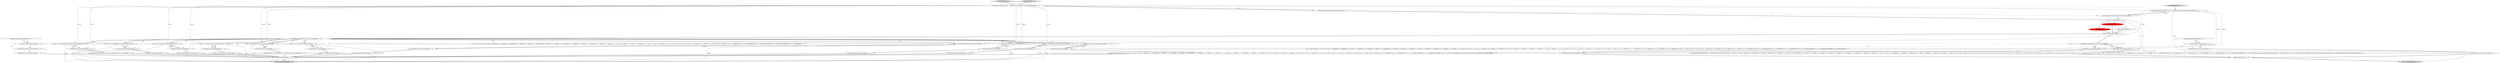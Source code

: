 digraph {
20 [style = filled, label = "enterOuterAlt(_localctx,8)@@@74@@@['1', '1', '0']", fillcolor = white, shape = ellipse image = "AAA0AAABBB1BBB"];
4 [style = filled, label = "{setState(584)identifier()}@@@75@@@['1', '1', '0']", fillcolor = white, shape = ellipse image = "AAA0AAABBB1BBB"];
19 [style = filled, label = "_errHandler.sync(this)@@@8@@@['1', '1', '1']", fillcolor = white, shape = ellipse image = "AAA0AAABBB1BBB"];
60 [style = filled, label = "setState(321)@@@7@@@['0', '0', '1']", fillcolor = white, shape = ellipse image = "AAA0AAABBB3BBB"];
44 [style = filled, label = "setState(590)@@@7@@@['0', '1', '0']", fillcolor = red, shape = ellipse image = "AAA1AAABBB2BBB"];
24 [style = filled, label = "primaryExpression['1', '0', '0']", fillcolor = lightgray, shape = diamond image = "AAA0AAABBB1BBB"];
38 [style = filled, label = "_localctx = new CastContext(_localctx)@@@10@@@['1', '1', '0']", fillcolor = white, shape = ellipse image = "AAA0AAABBB1BBB"];
45 [style = filled, label = "primaryExpression['0', '1', '0']", fillcolor = lightgray, shape = diamond image = "AAA0AAABBB2BBB"];
49 [style = filled, label = "_errHandler.reportError(this,re)@@@52@@@['0', '0', '1']", fillcolor = white, shape = ellipse image = "AAA0AAABBB3BBB"];
32 [style = filled, label = "return _localctx@@@108@@@['1', '1', '0']", fillcolor = lightgray, shape = ellipse image = "AAA0AAABBB1BBB"];
52 [style = filled, label = "enterRule(_localctx,24,RULE_groupingExpressions)@@@4@@@['0', '0', '1']", fillcolor = white, shape = ellipse image = "AAA0AAABBB3BBB"];
1 [style = filled, label = "PrimaryExpressionContext _localctx = new PrimaryExpressionContext(_ctx,getState())@@@3@@@['1', '1', '0']", fillcolor = white, shape = ellipse image = "AAA0AAABBB1BBB"];
13 [style = filled, label = "int _la@@@5@@@['1', '1', '1']", fillcolor = white, shape = ellipse image = "AAA0AAABBB1BBB"];
5 [style = filled, label = "_localctx = new StarContext(_localctx)@@@31@@@['1', '1', '0']", fillcolor = white, shape = ellipse image = "AAA0AAABBB1BBB"];
10 [style = filled, label = "{setState(572)match(ASTERISK)}@@@33@@@['1', '1', '0']", fillcolor = white, shape = ellipse image = "AAA0AAABBB1BBB"];
48 [style = filled, label = "{setState(320)expression()}@@@43@@@['0', '0', '1']", fillcolor = white, shape = ellipse image = "AAA0AAABBB3BBB"];
61 [style = filled, label = "return _localctx@@@58@@@['0', '0', '1']", fillcolor = lightgray, shape = ellipse image = "AAA0AAABBB3BBB"];
7 [style = filled, label = "_localctx = new StarContext(_localctx)@@@38@@@['1', '1', '0']", fillcolor = white, shape = ellipse image = "AAA0AAABBB1BBB"];
33 [style = filled, label = "_localctx = new ParenthesizedExpressionContext(_localctx)@@@87@@@['1', '1', '0']", fillcolor = white, shape = ellipse image = "AAA0AAABBB1BBB"];
25 [style = filled, label = "_errHandler.reportError(this,re)@@@102@@@['1', '1', '0']", fillcolor = white, shape = ellipse image = "AAA0AAABBB1BBB"];
12 [style = filled, label = "(((_la) & ~0x3f) == 0 && ((1L << _la) & ((1L << ANALYZE) | (1L << ANALYZED) | (1L << CATALOGS) | (1L << COLUMNS) | (1L << DEBUG) | (1L << EXECUTABLE) | (1L << EXPLAIN) | (1L << FORMAT) | (1L << FUNCTIONS) | (1L << GRAPHVIZ) | (1L << MAPPED) | (1L << OPTIMIZED) | (1L << PARSED) | (1L << PHYSICAL) | (1L << PLAN) | (1L << RLIKE) | (1L << QUERY) | (1L << SCHEMAS) | (1L << SHOW) | (1L << SYS) | (1L << TABLES))) != 0) || ((((_la - 64)) & ~0x3f) == 0 && ((1L << (_la - 64)) & ((1L << (TEXT - 64)) | (1L << (TYPE - 64)) | (1L << (TYPES - 64)) | (1L << (VERIFY - 64)) | (1L << (IDENTIFIER - 64)) | (1L << (DIGIT_IDENTIFIER - 64)) | (1L << (QUOTED_IDENTIFIER - 64)) | (1L << (BACKQUOTED_IDENTIFIER - 64)))) != 0)@@@43@@@['1', '1', '0']", fillcolor = white, shape = diamond image = "AAA0AAABBB1BBB"];
29 [style = filled, label = "enterOuterAlt(_localctx,3)@@@25@@@['1', '1', '0']", fillcolor = white, shape = ellipse image = "AAA0AAABBB1BBB"];
41 [style = filled, label = "enterOuterAlt(_localctx,9)@@@81@@@['1', '1', '0']", fillcolor = white, shape = ellipse image = "AAA0AAABBB1BBB"];
42 [style = filled, label = "{setState(569)castExpression()}@@@12@@@['1', '1', '0']", fillcolor = white, shape = ellipse image = "AAA0AAABBB1BBB"];
26 [style = filled, label = "_errHandler.recover(this,re)@@@103@@@['1', '1', '0']", fillcolor = white, shape = ellipse image = "AAA0AAABBB1BBB"];
57 [style = filled, label = "_localctx.exception = re@@@51@@@['0', '0', '1']", fillcolor = white, shape = ellipse image = "AAA0AAABBB3BBB"];
53 [style = filled, label = "groupingExpressions['0', '0', '1']", fillcolor = lightgray, shape = diamond image = "AAA0AAABBB3BBB"];
54 [style = filled, label = "RecognitionException re@@@50@@@['0', '0', '1']", fillcolor = white, shape = diamond image = "AAA0AAABBB3BBB"];
34 [style = filled, label = "enterRule(_localctx,56,RULE_primaryExpression)@@@4@@@['1', '1', '0']", fillcolor = white, shape = ellipse image = "AAA0AAABBB1BBB"];
59 [style = filled, label = "getInterpreter().adaptivePredict(_input,41,_ctx)@@@9@@@['0', '0', '1']", fillcolor = white, shape = diamond image = "AAA0AAABBB3BBB"];
28 [style = filled, label = "{setState(579)functionExpression()}@@@57@@@['1', '1', '0']", fillcolor = white, shape = ellipse image = "AAA0AAABBB1BBB"];
8 [style = filled, label = "{setState(580)match(T__0)setState(581)query()setState(582)match(T__1)}@@@64@@@['1', '1', '0']", fillcolor = white, shape = ellipse image = "AAA0AAABBB1BBB"];
16 [style = filled, label = "{setState(576)_la = _input.LA(1)if ((((_la) & ~0x3f) == 0 && ((1L << _la) & ((1L << ANALYZE) | (1L << ANALYZED) | (1L << CATALOGS) | (1L << COLUMNS) | (1L << DEBUG) | (1L << EXECUTABLE) | (1L << EXPLAIN) | (1L << FORMAT) | (1L << FUNCTIONS) | (1L << GRAPHVIZ) | (1L << MAPPED) | (1L << OPTIMIZED) | (1L << PARSED) | (1L << PHYSICAL) | (1L << PLAN) | (1L << RLIKE) | (1L << QUERY) | (1L << SCHEMAS) | (1L << SHOW) | (1L << SYS) | (1L << TABLES))) != 0) || ((((_la - 64)) & ~0x3f) == 0 && ((1L << (_la - 64)) & ((1L << (TEXT - 64)) | (1L << (TYPE - 64)) | (1L << (TYPES - 64)) | (1L << (VERIFY - 64)) | (1L << (IDENTIFIER - 64)) | (1L << (DIGIT_IDENTIFIER - 64)) | (1L << (QUOTED_IDENTIFIER - 64)) | (1L << (BACKQUOTED_IDENTIFIER - 64)))) != 0)) {{setState(573)qualifiedName()setState(574)match(DOT)}}setState(578)match(ASTERISK)}@@@40@@@['1', '1', '0']", fillcolor = white, shape = ellipse image = "AAA0AAABBB1BBB"];
27 [style = filled, label = "{setState(570)extractExpression()}@@@19@@@['1', '1', '0']", fillcolor = white, shape = ellipse image = "AAA0AAABBB1BBB"];
15 [style = filled, label = "_localctx = new ConstantDefaultContext(_localctx)@@@24@@@['1', '1', '0']", fillcolor = white, shape = ellipse image = "AAA0AAABBB1BBB"];
56 [style = filled, label = "enterOuterAlt(_localctx,1)@@@10@@@['0', '0', '1']", fillcolor = white, shape = ellipse image = "AAA0AAABBB3BBB"];
35 [style = filled, label = "_localctx = new ExtractContext(_localctx)@@@17@@@['1', '1', '0']", fillcolor = white, shape = ellipse image = "AAA0AAABBB1BBB"];
22 [style = filled, label = "{setState(585)qualifiedName()}@@@82@@@['1', '1', '0']", fillcolor = white, shape = ellipse image = "AAA0AAABBB1BBB"];
3 [style = filled, label = "setState(588)@@@7@@@['1', '0', '0']", fillcolor = red, shape = ellipse image = "AAA1AAABBB1BBB"];
11 [style = filled, label = "getInterpreter().adaptivePredict(_input,82,_ctx)@@@9@@@['1', '1', '0']", fillcolor = white, shape = diamond image = "AAA0AAABBB1BBB"];
55 [style = filled, label = "enterOuterAlt(_localctx,2)@@@42@@@['0', '0', '1']", fillcolor = white, shape = ellipse image = "AAA0AAABBB3BBB"];
58 [style = filled, label = "GroupingExpressionsContext _localctx = new GroupingExpressionsContext(_ctx,getState())@@@3@@@['0', '0', '1']", fillcolor = white, shape = ellipse image = "AAA0AAABBB3BBB"];
21 [style = filled, label = "enterOuterAlt(_localctx,2)@@@18@@@['1', '1', '0']", fillcolor = white, shape = ellipse image = "AAA0AAABBB1BBB"];
51 [style = filled, label = "{exitRule()}@@@55@@@['0', '0', '1']", fillcolor = white, shape = ellipse image = "AAA0AAABBB3BBB"];
50 [style = filled, label = "{setState(308)match(T__0)setState(317)_la = _input.LA(1)if ((((_la) & ~0x3f) == 0 && ((1L << _la) & ((1L << T__0) | (1L << ANALYZE) | (1L << ANALYZED) | (1L << CAST) | (1L << CATALOGS) | (1L << COLUMNS) | (1L << DEBUG) | (1L << EXECUTABLE) | (1L << EXISTS) | (1L << EXPLAIN) | (1L << EXTRACT) | (1L << FALSE) | (1L << FORMAT) | (1L << FUNCTIONS) | (1L << GRAPHVIZ) | (1L << MAPPED) | (1L << MATCH) | (1L << NOT) | (1L << NULL) | (1L << OPTIMIZED) | (1L << PARSED) | (1L << PHYSICAL) | (1L << PLAN) | (1L << RLIKE) | (1L << QUERY) | (1L << SCHEMAS) | (1L << SHOW) | (1L << SYS) | (1L << TABLES))) != 0) || ((((_la - 64)) & ~0x3f) == 0 && ((1L << (_la - 64)) & ((1L << (TEXT - 64)) | (1L << (TRUE - 64)) | (1L << (TYPE - 64)) | (1L << (TYPES - 64)) | (1L << (VERIFY - 64)) | (1L << (FUNCTION_ESC - 64)) | (1L << (DATE_ESC - 64)) | (1L << (TIME_ESC - 64)) | (1L << (TIMESTAMP_ESC - 64)) | (1L << (GUID_ESC - 64)) | (1L << (PLUS - 64)) | (1L << (MINUS - 64)) | (1L << (ASTERISK - 64)) | (1L << (PARAM - 64)) | (1L << (STRING - 64)) | (1L << (INTEGER_VALUE - 64)) | (1L << (DECIMAL_VALUE - 64)) | (1L << (IDENTIFIER - 64)) | (1L << (DIGIT_IDENTIFIER - 64)) | (1L << (QUOTED_IDENTIFIER - 64)) | (1L << (BACKQUOTED_IDENTIFIER - 64)))) != 0)) {{setState(309)expression()setState(314)_errHandler.sync(this)_la = _input.LA(1)while (_la == T__2) {{{setState(310)match(T__2)setState(311)expression()}}setState(316)_errHandler.sync(this)_la = _input.LA(1)}}}setState(319)match(T__1)}@@@11@@@['0', '0', '1']", fillcolor = white, shape = ellipse image = "AAA0AAABBB3BBB"];
40 [style = filled, label = "_localctx = new FunctionContext(_localctx)@@@55@@@['1', '1', '0']", fillcolor = white, shape = ellipse image = "AAA0AAABBB1BBB"];
30 [style = filled, label = "_localctx.exception = re@@@101@@@['1', '1', '0']", fillcolor = white, shape = ellipse image = "AAA0AAABBB1BBB"];
36 [style = filled, label = "enterOuterAlt(_localctx,5)@@@39@@@['1', '1', '0']", fillcolor = white, shape = ellipse image = "AAA0AAABBB1BBB"];
37 [style = filled, label = "_localctx = new ColumnReferenceContext(_localctx)@@@73@@@['1', '1', '0']", fillcolor = white, shape = ellipse image = "AAA0AAABBB1BBB"];
9 [style = filled, label = "{setState(571)constant()}@@@26@@@['1', '1', '0']", fillcolor = white, shape = ellipse image = "AAA0AAABBB1BBB"];
43 [style = filled, label = "enterOuterAlt(_localctx,10)@@@88@@@['1', '1', '0']", fillcolor = white, shape = ellipse image = "AAA0AAABBB1BBB"];
0 [style = filled, label = "{exitRule()}@@@105@@@['1', '1', '0']", fillcolor = white, shape = ellipse image = "AAA0AAABBB1BBB"];
46 [style = filled, label = "(((_la) & ~0x3f) == 0 && ((1L << _la) & ((1L << T__0) | (1L << ANALYZE) | (1L << ANALYZED) | (1L << CAST) | (1L << CATALOGS) | (1L << COLUMNS) | (1L << DEBUG) | (1L << EXECUTABLE) | (1L << EXISTS) | (1L << EXPLAIN) | (1L << EXTRACT) | (1L << FALSE) | (1L << FORMAT) | (1L << FUNCTIONS) | (1L << GRAPHVIZ) | (1L << MAPPED) | (1L << MATCH) | (1L << NOT) | (1L << NULL) | (1L << OPTIMIZED) | (1L << PARSED) | (1L << PHYSICAL) | (1L << PLAN) | (1L << RLIKE) | (1L << QUERY) | (1L << SCHEMAS) | (1L << SHOW) | (1L << SYS) | (1L << TABLES))) != 0) || ((((_la - 64)) & ~0x3f) == 0 && ((1L << (_la - 64)) & ((1L << (TEXT - 64)) | (1L << (TRUE - 64)) | (1L << (TYPE - 64)) | (1L << (TYPES - 64)) | (1L << (VERIFY - 64)) | (1L << (FUNCTION_ESC - 64)) | (1L << (DATE_ESC - 64)) | (1L << (TIME_ESC - 64)) | (1L << (TIMESTAMP_ESC - 64)) | (1L << (GUID_ESC - 64)) | (1L << (PLUS - 64)) | (1L << (MINUS - 64)) | (1L << (ASTERISK - 64)) | (1L << (PARAM - 64)) | (1L << (STRING - 64)) | (1L << (INTEGER_VALUE - 64)) | (1L << (DECIMAL_VALUE - 64)) | (1L << (IDENTIFIER - 64)) | (1L << (DIGIT_IDENTIFIER - 64)) | (1L << (QUOTED_IDENTIFIER - 64)) | (1L << (BACKQUOTED_IDENTIFIER - 64)))) != 0)@@@16@@@['0', '0', '1']", fillcolor = white, shape = diamond image = "AAA0AAABBB3BBB"];
23 [style = filled, label = "_localctx = new DereferenceContext(_localctx)@@@80@@@['1', '1', '0']", fillcolor = white, shape = ellipse image = "AAA0AAABBB1BBB"];
39 [style = filled, label = "RecognitionException re@@@100@@@['1', '1', '0']", fillcolor = white, shape = diamond image = "AAA0AAABBB1BBB"];
2 [style = filled, label = "enterOuterAlt(_localctx,4)@@@32@@@['1', '1', '0']", fillcolor = white, shape = ellipse image = "AAA0AAABBB1BBB"];
6 [style = filled, label = "enterOuterAlt(_localctx,6)@@@56@@@['1', '1', '0']", fillcolor = white, shape = ellipse image = "AAA0AAABBB1BBB"];
18 [style = filled, label = "_localctx = new SubqueryExpressionContext(_localctx)@@@62@@@['1', '1', '0']", fillcolor = white, shape = ellipse image = "AAA0AAABBB1BBB"];
31 [style = filled, label = "enterOuterAlt(_localctx,7)@@@63@@@['1', '1', '0']", fillcolor = white, shape = ellipse image = "AAA0AAABBB1BBB"];
17 [style = filled, label = "{setState(586)match(T__0)setState(587)expression()setState(588)match(T__1)}@@@89@@@['1', '1', '0']", fillcolor = white, shape = ellipse image = "AAA0AAABBB1BBB"];
14 [style = filled, label = "enterOuterAlt(_localctx,1)@@@11@@@['1', '1', '0']", fillcolor = white, shape = ellipse image = "AAA0AAABBB1BBB"];
47 [style = filled, label = "_errHandler.recover(this,re)@@@53@@@['0', '0', '1']", fillcolor = white, shape = ellipse image = "AAA0AAABBB3BBB"];
54->49 [style = dotted, label="true"];
16->0 [style = bold, label=""];
40->6 [style = bold, label=""];
11->41 [style = dotted, label="true"];
59->55 [style = dotted, label="true"];
54->57 [style = bold, label=""];
11->12 [style = dotted, label="true"];
44->19 [style = bold, label=""];
53->58 [style = bold, label=""];
3->60 [style = dashed, label="0"];
11->40 [style = dotted, label="true"];
19->11 [style = bold, label=""];
59->46 [style = dotted, label="true"];
13->16 [style = solid, label="_la"];
52->13 [style = bold, label=""];
40->32 [style = solid, label="_localctx"];
8->0 [style = bold, label=""];
28->0 [style = bold, label=""];
15->29 [style = solid, label="_localctx"];
55->48 [style = bold, label=""];
48->51 [style = bold, label=""];
11->2 [style = dotted, label="true"];
11->31 [style = dotted, label="true"];
22->0 [style = bold, label=""];
51->61 [style = bold, label=""];
3->19 [style = bold, label=""];
7->32 [style = solid, label="_localctx"];
11->43 [style = dotted, label="true"];
47->51 [style = bold, label=""];
58->61 [style = solid, label="_localctx"];
11->33 [style = bold, label=""];
37->20 [style = solid, label="_localctx"];
38->32 [style = solid, label="_localctx"];
7->36 [style = solid, label="_localctx"];
41->22 [style = bold, label=""];
11->15 [style = dotted, label="true"];
1->34 [style = solid, label="_localctx"];
11->36 [style = dotted, label="true"];
18->31 [style = solid, label="_localctx"];
58->56 [style = solid, label="_localctx"];
11->7 [style = dotted, label="true"];
5->32 [style = solid, label="_localctx"];
18->31 [style = bold, label=""];
11->33 [style = dotted, label="true"];
1->58 [style = dashed, label="0"];
11->37 [style = dotted, label="true"];
27->0 [style = bold, label=""];
35->32 [style = solid, label="_localctx"];
39->25 [style = dotted, label="true"];
1->7 [style = solid, label="_localctx"];
39->26 [style = dotted, label="true"];
11->14 [style = dotted, label="true"];
11->37 [style = bold, label=""];
11->35 [style = dotted, label="true"];
11->5 [style = dotted, label="true"];
15->32 [style = solid, label="_localctx"];
35->21 [style = bold, label=""];
11->18 [style = bold, label=""];
23->41 [style = solid, label="_localctx"];
4->0 [style = bold, label=""];
45->1 [style = bold, label=""];
13->60 [style = bold, label=""];
26->0 [style = bold, label=""];
13->50 [style = solid, label="_la"];
1->23 [style = solid, label="_localctx"];
56->50 [style = bold, label=""];
10->0 [style = bold, label=""];
25->26 [style = bold, label=""];
34->52 [style = dashed, label="0"];
36->16 [style = bold, label=""];
59->55 [style = bold, label=""];
60->19 [style = bold, label=""];
18->32 [style = solid, label="_localctx"];
59->56 [style = bold, label=""];
1->37 [style = solid, label="_localctx"];
15->29 [style = bold, label=""];
1->18 [style = solid, label="_localctx"];
11->38 [style = dotted, label="true"];
21->27 [style = bold, label=""];
1->35 [style = solid, label="_localctx"];
1->40 [style = solid, label="_localctx"];
54->57 [style = dotted, label="true"];
11->29 [style = dotted, label="true"];
11->59 [style = dashed, label="0"];
14->42 [style = bold, label=""];
58->52 [style = solid, label="_localctx"];
1->5 [style = solid, label="_localctx"];
39->30 [style = dotted, label="true"];
23->41 [style = bold, label=""];
2->10 [style = bold, label=""];
19->59 [style = bold, label=""];
42->0 [style = bold, label=""];
43->17 [style = bold, label=""];
11->5 [style = bold, label=""];
11->20 [style = dotted, label="true"];
1->34 [style = bold, label=""];
1->15 [style = solid, label="_localctx"];
40->6 [style = solid, label="_localctx"];
17->0 [style = bold, label=""];
11->6 [style = dotted, label="true"];
33->43 [style = bold, label=""];
35->21 [style = solid, label="_localctx"];
38->56 [style = dashed, label="0"];
24->1 [style = bold, label=""];
0->32 [style = bold, label=""];
31->8 [style = bold, label=""];
23->32 [style = solid, label="_localctx"];
7->36 [style = bold, label=""];
33->43 [style = solid, label="_localctx"];
11->38 [style = bold, label=""];
9->0 [style = bold, label=""];
38->14 [style = solid, label="_localctx"];
13->44 [style = bold, label=""];
29->9 [style = bold, label=""];
34->13 [style = bold, label=""];
11->23 [style = dotted, label="true"];
37->20 [style = bold, label=""];
3->44 [style = dashed, label="0"];
30->25 [style = bold, label=""];
11->18 [style = dotted, label="true"];
11->40 [style = bold, label=""];
5->2 [style = solid, label="_localctx"];
37->32 [style = solid, label="_localctx"];
11->35 [style = bold, label=""];
11->15 [style = bold, label=""];
38->14 [style = bold, label=""];
20->4 [style = bold, label=""];
49->47 [style = bold, label=""];
39->30 [style = bold, label=""];
1->33 [style = solid, label="_localctx"];
5->2 [style = bold, label=""];
54->47 [style = dotted, label="true"];
59->56 [style = dotted, label="true"];
13->3 [style = bold, label=""];
50->51 [style = bold, label=""];
58->55 [style = solid, label="_localctx"];
1->38 [style = solid, label="_localctx"];
57->49 [style = bold, label=""];
58->52 [style = bold, label=""];
11->21 [style = dotted, label="true"];
33->32 [style = solid, label="_localctx"];
11->23 [style = bold, label=""];
11->7 [style = bold, label=""];
6->28 [style = bold, label=""];
}
